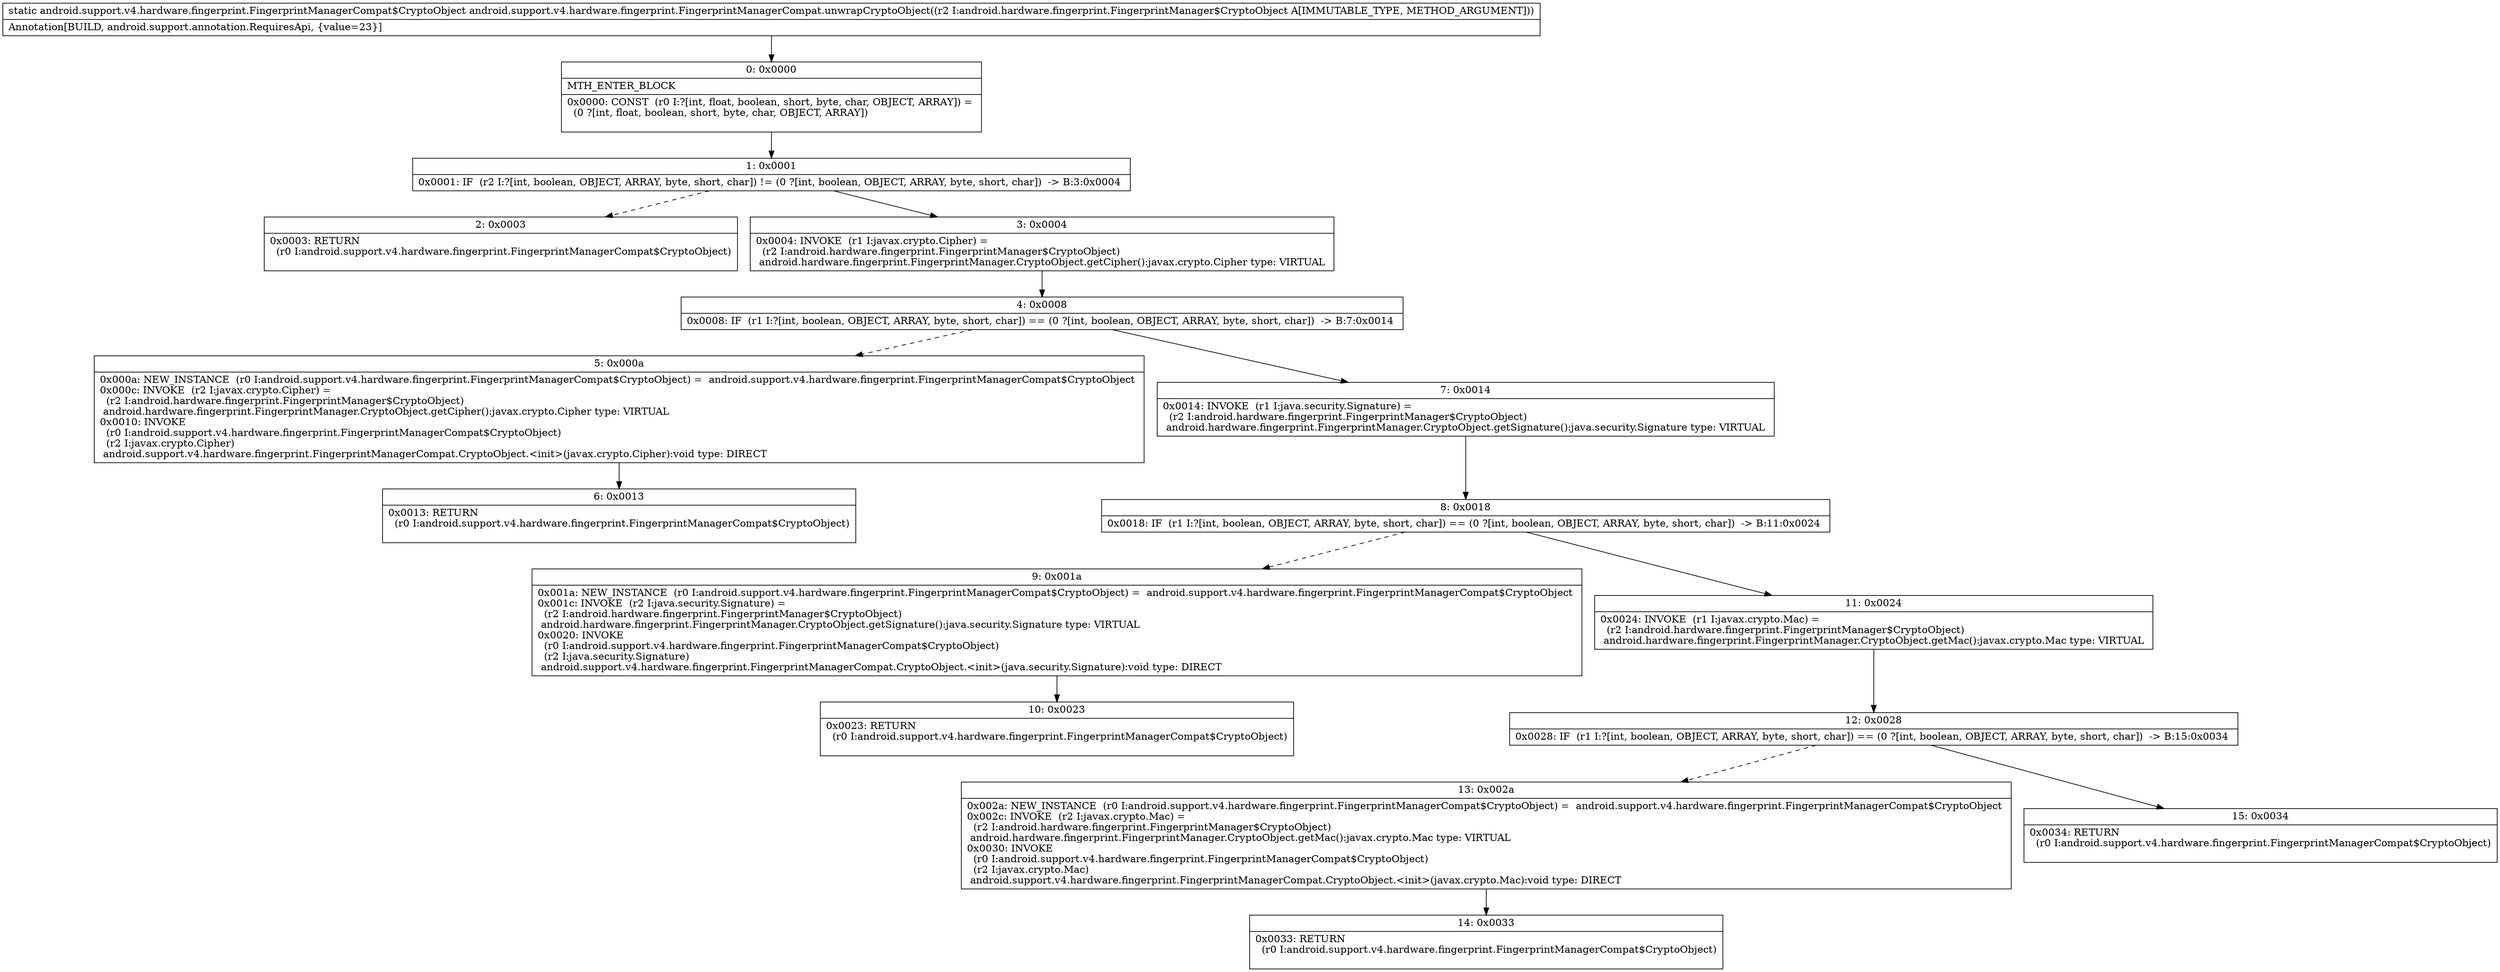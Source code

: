 digraph "CFG forandroid.support.v4.hardware.fingerprint.FingerprintManagerCompat.unwrapCryptoObject(Landroid\/hardware\/fingerprint\/FingerprintManager$CryptoObject;)Landroid\/support\/v4\/hardware\/fingerprint\/FingerprintManagerCompat$CryptoObject;" {
Node_0 [shape=record,label="{0\:\ 0x0000|MTH_ENTER_BLOCK\l|0x0000: CONST  (r0 I:?[int, float, boolean, short, byte, char, OBJECT, ARRAY]) = \l  (0 ?[int, float, boolean, short, byte, char, OBJECT, ARRAY])\l \l}"];
Node_1 [shape=record,label="{1\:\ 0x0001|0x0001: IF  (r2 I:?[int, boolean, OBJECT, ARRAY, byte, short, char]) != (0 ?[int, boolean, OBJECT, ARRAY, byte, short, char])  \-\> B:3:0x0004 \l}"];
Node_2 [shape=record,label="{2\:\ 0x0003|0x0003: RETURN  \l  (r0 I:android.support.v4.hardware.fingerprint.FingerprintManagerCompat$CryptoObject)\l \l}"];
Node_3 [shape=record,label="{3\:\ 0x0004|0x0004: INVOKE  (r1 I:javax.crypto.Cipher) = \l  (r2 I:android.hardware.fingerprint.FingerprintManager$CryptoObject)\l android.hardware.fingerprint.FingerprintManager.CryptoObject.getCipher():javax.crypto.Cipher type: VIRTUAL \l}"];
Node_4 [shape=record,label="{4\:\ 0x0008|0x0008: IF  (r1 I:?[int, boolean, OBJECT, ARRAY, byte, short, char]) == (0 ?[int, boolean, OBJECT, ARRAY, byte, short, char])  \-\> B:7:0x0014 \l}"];
Node_5 [shape=record,label="{5\:\ 0x000a|0x000a: NEW_INSTANCE  (r0 I:android.support.v4.hardware.fingerprint.FingerprintManagerCompat$CryptoObject) =  android.support.v4.hardware.fingerprint.FingerprintManagerCompat$CryptoObject \l0x000c: INVOKE  (r2 I:javax.crypto.Cipher) = \l  (r2 I:android.hardware.fingerprint.FingerprintManager$CryptoObject)\l android.hardware.fingerprint.FingerprintManager.CryptoObject.getCipher():javax.crypto.Cipher type: VIRTUAL \l0x0010: INVOKE  \l  (r0 I:android.support.v4.hardware.fingerprint.FingerprintManagerCompat$CryptoObject)\l  (r2 I:javax.crypto.Cipher)\l android.support.v4.hardware.fingerprint.FingerprintManagerCompat.CryptoObject.\<init\>(javax.crypto.Cipher):void type: DIRECT \l}"];
Node_6 [shape=record,label="{6\:\ 0x0013|0x0013: RETURN  \l  (r0 I:android.support.v4.hardware.fingerprint.FingerprintManagerCompat$CryptoObject)\l \l}"];
Node_7 [shape=record,label="{7\:\ 0x0014|0x0014: INVOKE  (r1 I:java.security.Signature) = \l  (r2 I:android.hardware.fingerprint.FingerprintManager$CryptoObject)\l android.hardware.fingerprint.FingerprintManager.CryptoObject.getSignature():java.security.Signature type: VIRTUAL \l}"];
Node_8 [shape=record,label="{8\:\ 0x0018|0x0018: IF  (r1 I:?[int, boolean, OBJECT, ARRAY, byte, short, char]) == (0 ?[int, boolean, OBJECT, ARRAY, byte, short, char])  \-\> B:11:0x0024 \l}"];
Node_9 [shape=record,label="{9\:\ 0x001a|0x001a: NEW_INSTANCE  (r0 I:android.support.v4.hardware.fingerprint.FingerprintManagerCompat$CryptoObject) =  android.support.v4.hardware.fingerprint.FingerprintManagerCompat$CryptoObject \l0x001c: INVOKE  (r2 I:java.security.Signature) = \l  (r2 I:android.hardware.fingerprint.FingerprintManager$CryptoObject)\l android.hardware.fingerprint.FingerprintManager.CryptoObject.getSignature():java.security.Signature type: VIRTUAL \l0x0020: INVOKE  \l  (r0 I:android.support.v4.hardware.fingerprint.FingerprintManagerCompat$CryptoObject)\l  (r2 I:java.security.Signature)\l android.support.v4.hardware.fingerprint.FingerprintManagerCompat.CryptoObject.\<init\>(java.security.Signature):void type: DIRECT \l}"];
Node_10 [shape=record,label="{10\:\ 0x0023|0x0023: RETURN  \l  (r0 I:android.support.v4.hardware.fingerprint.FingerprintManagerCompat$CryptoObject)\l \l}"];
Node_11 [shape=record,label="{11\:\ 0x0024|0x0024: INVOKE  (r1 I:javax.crypto.Mac) = \l  (r2 I:android.hardware.fingerprint.FingerprintManager$CryptoObject)\l android.hardware.fingerprint.FingerprintManager.CryptoObject.getMac():javax.crypto.Mac type: VIRTUAL \l}"];
Node_12 [shape=record,label="{12\:\ 0x0028|0x0028: IF  (r1 I:?[int, boolean, OBJECT, ARRAY, byte, short, char]) == (0 ?[int, boolean, OBJECT, ARRAY, byte, short, char])  \-\> B:15:0x0034 \l}"];
Node_13 [shape=record,label="{13\:\ 0x002a|0x002a: NEW_INSTANCE  (r0 I:android.support.v4.hardware.fingerprint.FingerprintManagerCompat$CryptoObject) =  android.support.v4.hardware.fingerprint.FingerprintManagerCompat$CryptoObject \l0x002c: INVOKE  (r2 I:javax.crypto.Mac) = \l  (r2 I:android.hardware.fingerprint.FingerprintManager$CryptoObject)\l android.hardware.fingerprint.FingerprintManager.CryptoObject.getMac():javax.crypto.Mac type: VIRTUAL \l0x0030: INVOKE  \l  (r0 I:android.support.v4.hardware.fingerprint.FingerprintManagerCompat$CryptoObject)\l  (r2 I:javax.crypto.Mac)\l android.support.v4.hardware.fingerprint.FingerprintManagerCompat.CryptoObject.\<init\>(javax.crypto.Mac):void type: DIRECT \l}"];
Node_14 [shape=record,label="{14\:\ 0x0033|0x0033: RETURN  \l  (r0 I:android.support.v4.hardware.fingerprint.FingerprintManagerCompat$CryptoObject)\l \l}"];
Node_15 [shape=record,label="{15\:\ 0x0034|0x0034: RETURN  \l  (r0 I:android.support.v4.hardware.fingerprint.FingerprintManagerCompat$CryptoObject)\l \l}"];
MethodNode[shape=record,label="{static android.support.v4.hardware.fingerprint.FingerprintManagerCompat$CryptoObject android.support.v4.hardware.fingerprint.FingerprintManagerCompat.unwrapCryptoObject((r2 I:android.hardware.fingerprint.FingerprintManager$CryptoObject A[IMMUTABLE_TYPE, METHOD_ARGUMENT]))  | Annotation[BUILD, android.support.annotation.RequiresApi, \{value=23\}]\l}"];
MethodNode -> Node_0;
Node_0 -> Node_1;
Node_1 -> Node_2[style=dashed];
Node_1 -> Node_3;
Node_3 -> Node_4;
Node_4 -> Node_5[style=dashed];
Node_4 -> Node_7;
Node_5 -> Node_6;
Node_7 -> Node_8;
Node_8 -> Node_9[style=dashed];
Node_8 -> Node_11;
Node_9 -> Node_10;
Node_11 -> Node_12;
Node_12 -> Node_13[style=dashed];
Node_12 -> Node_15;
Node_13 -> Node_14;
}

